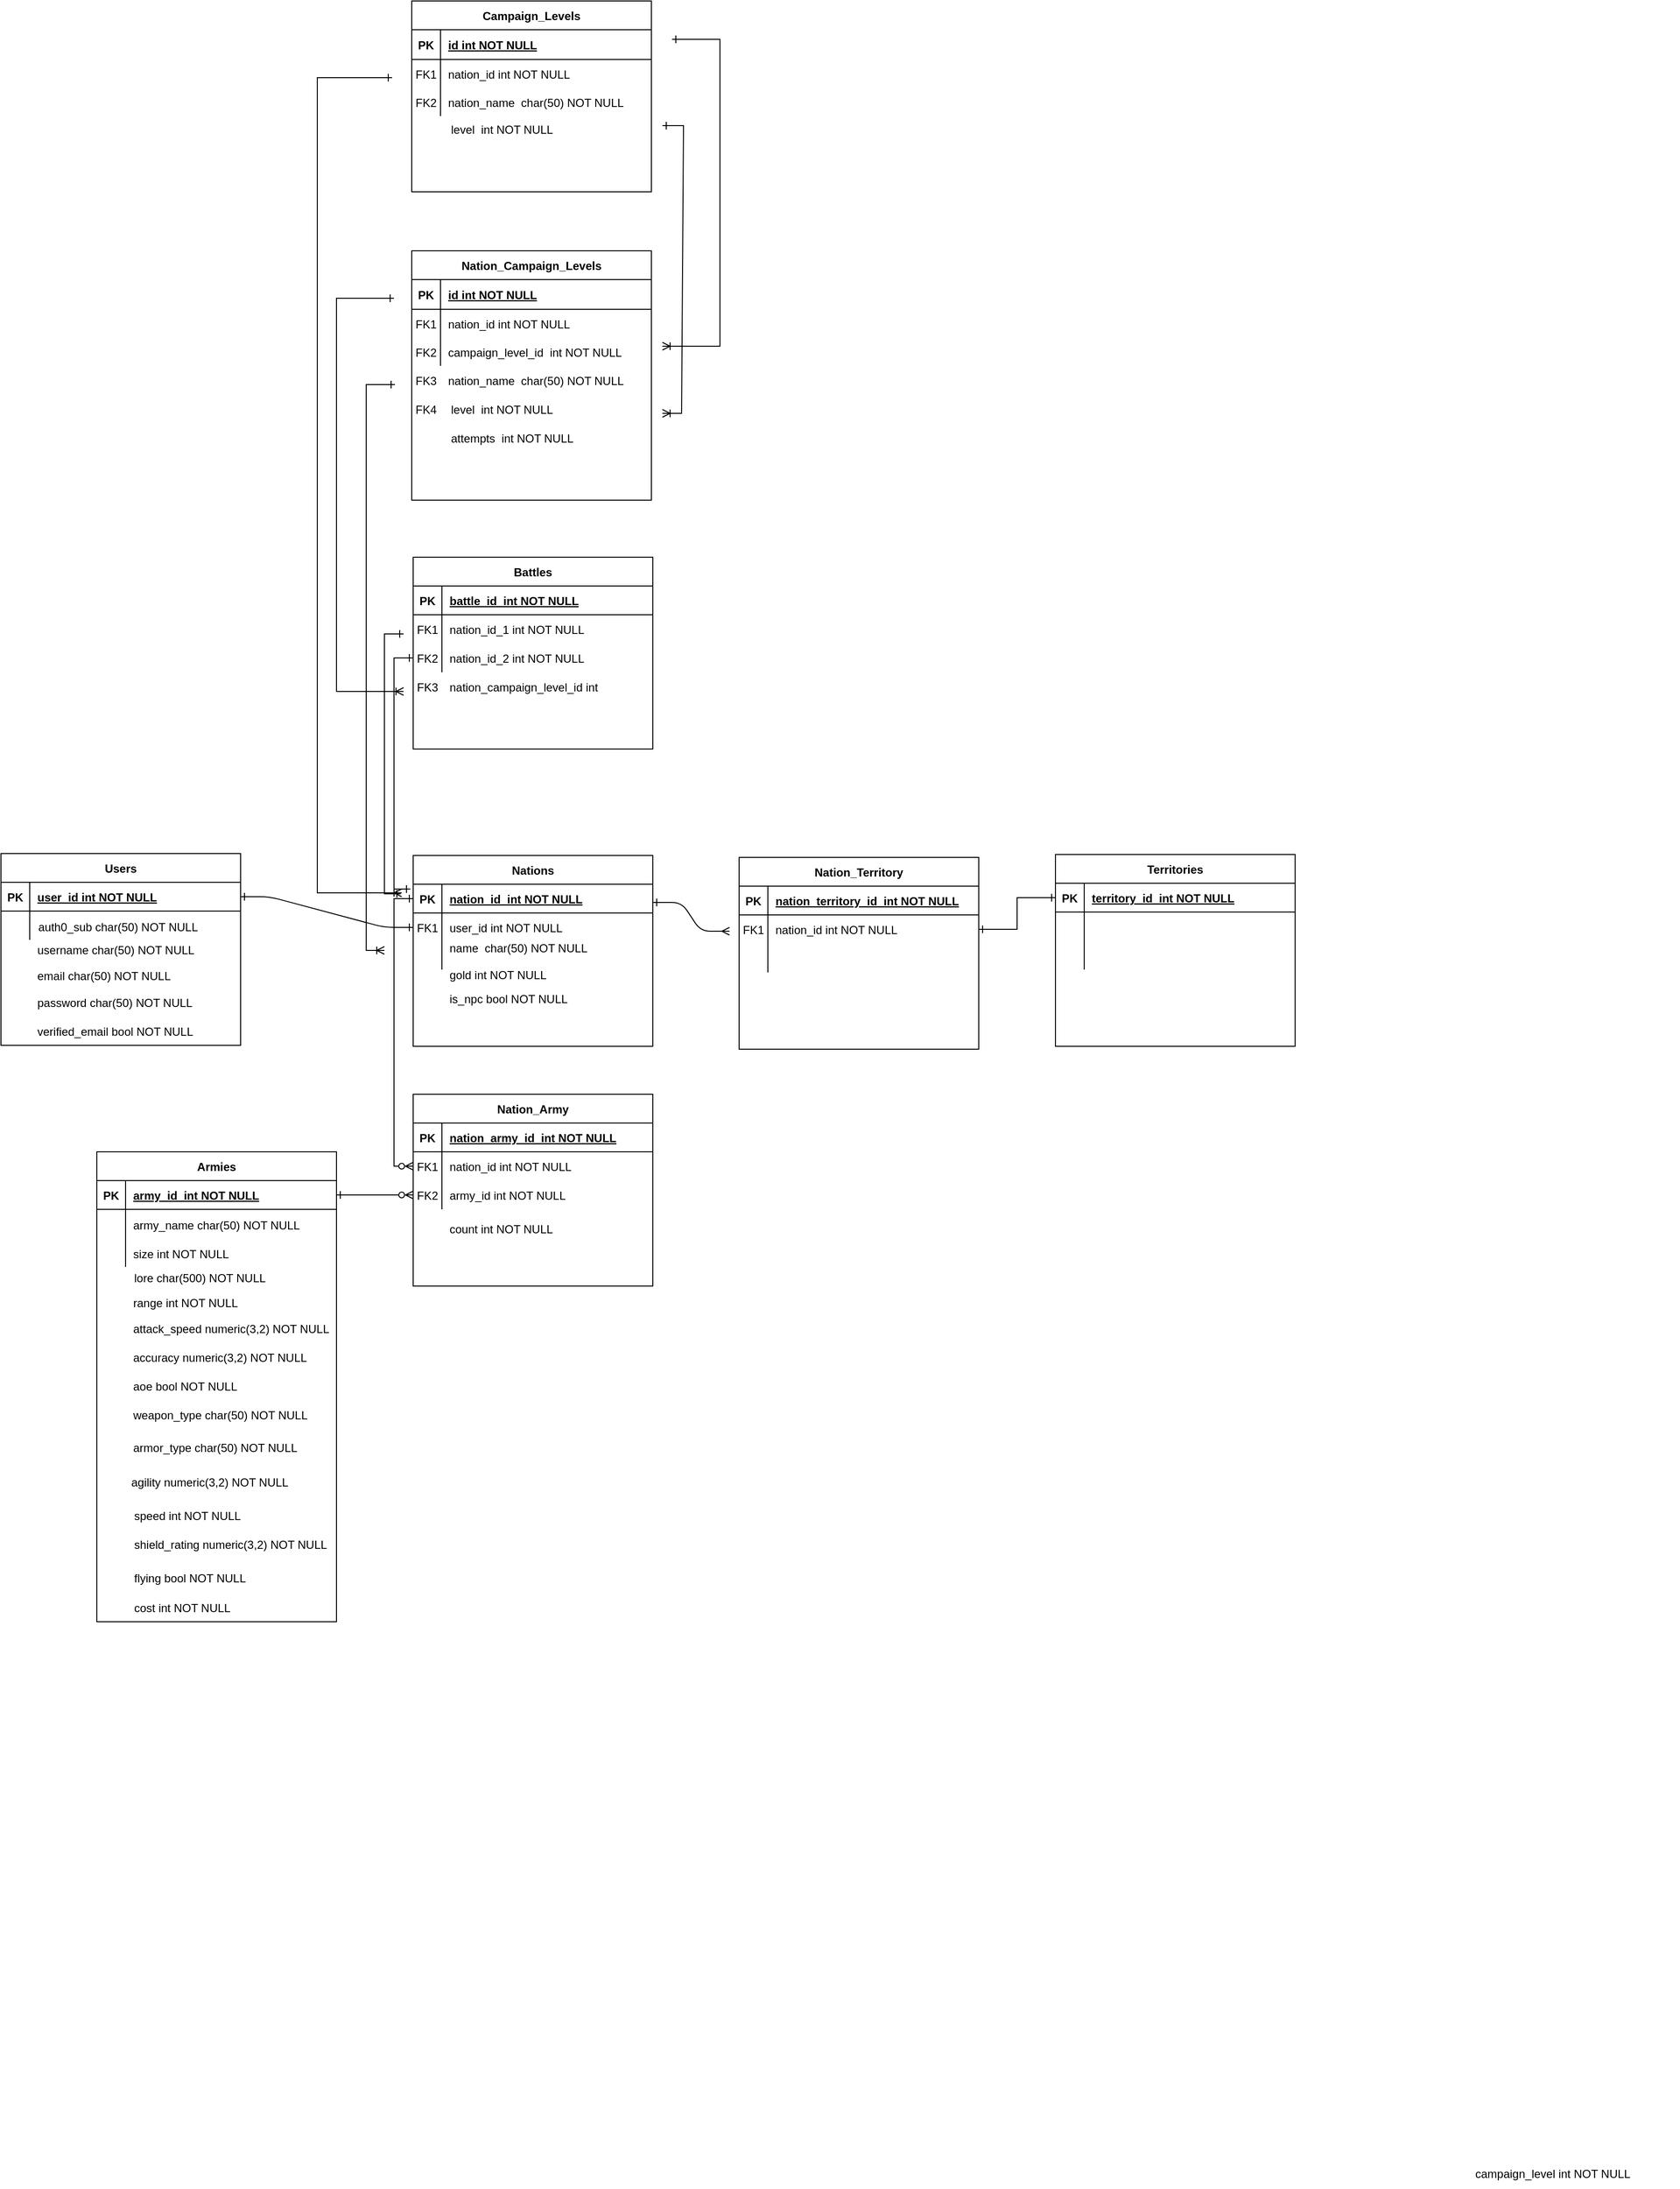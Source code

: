 <mxfile version="21.8.1" type="device">
  <diagram id="R2lEEEUBdFMjLlhIrx00" name="Page-1">
    <mxGraphModel dx="854" dy="2715" grid="1" gridSize="10" guides="1" tooltips="1" connect="1" arrows="1" fold="1" page="1" pageScale="1" pageWidth="1200" pageHeight="1600" math="0" shadow="0" extFonts="Permanent Marker^https://fonts.googleapis.com/css?family=Permanent+Marker">
      <root>
        <mxCell id="0" />
        <mxCell id="1" parent="0" />
        <mxCell id="C-vyLk0tnHw3VtMMgP7b-1" value="" style="edgeStyle=entityRelationEdgeStyle;endArrow=ERone;startArrow=ERone;endFill=0;startFill=0;" parent="1" source="C-vyLk0tnHw3VtMMgP7b-24" target="C-vyLk0tnHw3VtMMgP7b-6" edge="1">
          <mxGeometry width="100" height="100" relative="1" as="geometry">
            <mxPoint x="790" y="1200" as="sourcePoint" />
            <mxPoint x="890" y="1100" as="targetPoint" />
          </mxGeometry>
        </mxCell>
        <mxCell id="C-vyLk0tnHw3VtMMgP7b-2" value="Nations" style="shape=table;startSize=30;container=1;collapsible=1;childLayout=tableLayout;fixedRows=1;rowLines=0;fontStyle=1;align=center;resizeLast=1;" parent="1" vertex="1">
          <mxGeometry x="900" y="601" width="250" height="199" as="geometry" />
        </mxCell>
        <mxCell id="C-vyLk0tnHw3VtMMgP7b-3" value="" style="shape=partialRectangle;collapsible=0;dropTarget=0;pointerEvents=0;fillColor=none;points=[[0,0.5],[1,0.5]];portConstraint=eastwest;top=0;left=0;right=0;bottom=1;" parent="C-vyLk0tnHw3VtMMgP7b-2" vertex="1">
          <mxGeometry y="30" width="250" height="30" as="geometry" />
        </mxCell>
        <mxCell id="C-vyLk0tnHw3VtMMgP7b-4" value="PK" style="shape=partialRectangle;overflow=hidden;connectable=0;fillColor=none;top=0;left=0;bottom=0;right=0;fontStyle=1;" parent="C-vyLk0tnHw3VtMMgP7b-3" vertex="1">
          <mxGeometry width="30" height="30" as="geometry">
            <mxRectangle width="30" height="30" as="alternateBounds" />
          </mxGeometry>
        </mxCell>
        <mxCell id="C-vyLk0tnHw3VtMMgP7b-5" value="nation_id  int NOT NULL " style="shape=partialRectangle;overflow=hidden;connectable=0;fillColor=none;top=0;left=0;bottom=0;right=0;align=left;spacingLeft=6;fontStyle=5;" parent="C-vyLk0tnHw3VtMMgP7b-3" vertex="1">
          <mxGeometry x="30" width="220" height="30" as="geometry">
            <mxRectangle width="220" height="30" as="alternateBounds" />
          </mxGeometry>
        </mxCell>
        <mxCell id="C-vyLk0tnHw3VtMMgP7b-6" value="" style="shape=partialRectangle;collapsible=0;dropTarget=0;pointerEvents=0;fillColor=none;points=[[0,0.5],[1,0.5]];portConstraint=eastwest;top=0;left=0;right=0;bottom=0;" parent="C-vyLk0tnHw3VtMMgP7b-2" vertex="1">
          <mxGeometry y="60" width="250" height="30" as="geometry" />
        </mxCell>
        <mxCell id="C-vyLk0tnHw3VtMMgP7b-7" value="FK1" style="shape=partialRectangle;overflow=hidden;connectable=0;fillColor=none;top=0;left=0;bottom=0;right=0;" parent="C-vyLk0tnHw3VtMMgP7b-6" vertex="1">
          <mxGeometry width="30" height="30" as="geometry">
            <mxRectangle width="30" height="30" as="alternateBounds" />
          </mxGeometry>
        </mxCell>
        <mxCell id="C-vyLk0tnHw3VtMMgP7b-8" value="user_id int NOT NULL" style="shape=partialRectangle;overflow=hidden;connectable=0;fillColor=none;top=0;left=0;bottom=0;right=0;align=left;spacingLeft=6;" parent="C-vyLk0tnHw3VtMMgP7b-6" vertex="1">
          <mxGeometry x="30" width="220" height="30" as="geometry">
            <mxRectangle width="220" height="30" as="alternateBounds" />
          </mxGeometry>
        </mxCell>
        <mxCell id="C-vyLk0tnHw3VtMMgP7b-9" value="" style="shape=partialRectangle;collapsible=0;dropTarget=0;pointerEvents=0;fillColor=none;points=[[0,0.5],[1,0.5]];portConstraint=eastwest;top=0;left=0;right=0;bottom=0;" parent="C-vyLk0tnHw3VtMMgP7b-2" vertex="1">
          <mxGeometry y="90" width="250" height="29" as="geometry" />
        </mxCell>
        <mxCell id="C-vyLk0tnHw3VtMMgP7b-10" value="" style="shape=partialRectangle;overflow=hidden;connectable=0;fillColor=none;top=0;left=0;bottom=0;right=0;" parent="C-vyLk0tnHw3VtMMgP7b-9" vertex="1">
          <mxGeometry width="30" height="29" as="geometry">
            <mxRectangle width="30" height="29" as="alternateBounds" />
          </mxGeometry>
        </mxCell>
        <mxCell id="C-vyLk0tnHw3VtMMgP7b-11" value="" style="shape=partialRectangle;overflow=hidden;connectable=0;fillColor=none;top=0;left=0;bottom=0;right=0;align=left;spacingLeft=6;" parent="C-vyLk0tnHw3VtMMgP7b-9" vertex="1">
          <mxGeometry x="30" width="220" height="29" as="geometry">
            <mxRectangle width="220" height="29" as="alternateBounds" />
          </mxGeometry>
        </mxCell>
        <mxCell id="C-vyLk0tnHw3VtMMgP7b-23" value="Users" style="shape=table;startSize=30;container=1;collapsible=1;childLayout=tableLayout;fixedRows=1;rowLines=0;fontStyle=1;align=center;resizeLast=1;movable=1;resizable=1;rotatable=1;deletable=1;editable=1;locked=0;connectable=1;" parent="1" vertex="1">
          <mxGeometry x="470" y="599" width="250" height="200" as="geometry" />
        </mxCell>
        <mxCell id="C-vyLk0tnHw3VtMMgP7b-24" value="" style="shape=partialRectangle;collapsible=0;dropTarget=0;pointerEvents=0;fillColor=none;points=[[0,0.5],[1,0.5]];portConstraint=eastwest;top=0;left=0;right=0;bottom=1;" parent="C-vyLk0tnHw3VtMMgP7b-23" vertex="1">
          <mxGeometry y="30" width="250" height="30" as="geometry" />
        </mxCell>
        <mxCell id="C-vyLk0tnHw3VtMMgP7b-25" value="PK" style="shape=partialRectangle;overflow=hidden;connectable=0;fillColor=none;top=0;left=0;bottom=0;right=0;fontStyle=1;" parent="C-vyLk0tnHw3VtMMgP7b-24" vertex="1">
          <mxGeometry width="30" height="30" as="geometry">
            <mxRectangle width="30" height="30" as="alternateBounds" />
          </mxGeometry>
        </mxCell>
        <mxCell id="C-vyLk0tnHw3VtMMgP7b-26" value="user_id int NOT NULL " style="shape=partialRectangle;overflow=hidden;connectable=0;fillColor=none;top=0;left=0;bottom=0;right=0;align=left;spacingLeft=6;fontStyle=5;" parent="C-vyLk0tnHw3VtMMgP7b-24" vertex="1">
          <mxGeometry x="30" width="220" height="30" as="geometry">
            <mxRectangle width="220" height="30" as="alternateBounds" />
          </mxGeometry>
        </mxCell>
        <mxCell id="C-vyLk0tnHw3VtMMgP7b-27" value="" style="shape=partialRectangle;collapsible=0;dropTarget=0;pointerEvents=0;fillColor=none;points=[[0,0.5],[1,0.5]];portConstraint=eastwest;top=0;left=0;right=0;bottom=0;" parent="C-vyLk0tnHw3VtMMgP7b-23" vertex="1">
          <mxGeometry y="60" width="250" height="30" as="geometry" />
        </mxCell>
        <mxCell id="C-vyLk0tnHw3VtMMgP7b-28" value="" style="shape=partialRectangle;overflow=hidden;connectable=0;fillColor=none;top=0;left=0;bottom=0;right=0;" parent="C-vyLk0tnHw3VtMMgP7b-27" vertex="1">
          <mxGeometry width="30" height="30" as="geometry">
            <mxRectangle width="30" height="30" as="alternateBounds" />
          </mxGeometry>
        </mxCell>
        <mxCell id="C-vyLk0tnHw3VtMMgP7b-29" value="" style="shape=partialRectangle;overflow=hidden;connectable=1;fillColor=none;top=0;left=0;bottom=0;right=0;align=left;spacingLeft=6;movable=1;resizable=1;rotatable=1;deletable=1;editable=1;locked=0;" parent="C-vyLk0tnHw3VtMMgP7b-27" vertex="1">
          <mxGeometry x="30" width="220" height="30" as="geometry">
            <mxRectangle width="220" height="30" as="alternateBounds" />
          </mxGeometry>
        </mxCell>
        <mxCell id="2Sk1oVwRLthQdSO6R424-2" value="email char(50) NOT NULL" style="shape=partialRectangle;overflow=hidden;connectable=0;fillColor=none;top=0;left=0;bottom=0;right=0;align=left;spacingLeft=6;" parent="1" vertex="1">
          <mxGeometry x="500" y="711" width="220" height="30" as="geometry">
            <mxRectangle width="220" height="30" as="alternateBounds" />
          </mxGeometry>
        </mxCell>
        <mxCell id="2Sk1oVwRLthQdSO6R424-3" value="password char(50) NOT NULL" style="shape=partialRectangle;overflow=hidden;connectable=0;fillColor=none;top=0;left=0;bottom=0;right=0;align=left;spacingLeft=6;" parent="1" vertex="1">
          <mxGeometry x="500" y="739" width="220" height="30" as="geometry">
            <mxRectangle width="220" height="30" as="alternateBounds" />
          </mxGeometry>
        </mxCell>
        <mxCell id="2Sk1oVwRLthQdSO6R424-4" value="verified_email bool NOT NULL" style="shape=partialRectangle;overflow=hidden;connectable=0;fillColor=none;top=0;left=0;bottom=0;right=0;align=left;spacingLeft=6;" parent="1" vertex="1">
          <mxGeometry x="500" y="769" width="220" height="30" as="geometry">
            <mxRectangle width="220" height="30" as="alternateBounds" />
          </mxGeometry>
        </mxCell>
        <mxCell id="2Sk1oVwRLthQdSO6R424-10" value="Nation_Army" style="shape=table;startSize=30;container=1;collapsible=1;childLayout=tableLayout;fixedRows=1;rowLines=0;fontStyle=1;align=center;resizeLast=1;" parent="1" vertex="1">
          <mxGeometry x="900" y="850" width="250" height="200" as="geometry" />
        </mxCell>
        <mxCell id="2Sk1oVwRLthQdSO6R424-11" value="" style="shape=partialRectangle;collapsible=0;dropTarget=0;pointerEvents=0;fillColor=none;points=[[0,0.5],[1,0.5]];portConstraint=eastwest;top=0;left=0;right=0;bottom=1;" parent="2Sk1oVwRLthQdSO6R424-10" vertex="1">
          <mxGeometry y="30" width="250" height="30" as="geometry" />
        </mxCell>
        <mxCell id="2Sk1oVwRLthQdSO6R424-12" value="PK" style="shape=partialRectangle;overflow=hidden;connectable=0;fillColor=none;top=0;left=0;bottom=0;right=0;fontStyle=1;" parent="2Sk1oVwRLthQdSO6R424-11" vertex="1">
          <mxGeometry width="30" height="30" as="geometry">
            <mxRectangle width="30" height="30" as="alternateBounds" />
          </mxGeometry>
        </mxCell>
        <mxCell id="2Sk1oVwRLthQdSO6R424-13" value="nation_army_id  int NOT NULL " style="shape=partialRectangle;overflow=hidden;connectable=0;fillColor=none;top=0;left=0;bottom=0;right=0;align=left;spacingLeft=6;fontStyle=5;" parent="2Sk1oVwRLthQdSO6R424-11" vertex="1">
          <mxGeometry x="30" width="220" height="30" as="geometry">
            <mxRectangle width="220" height="30" as="alternateBounds" />
          </mxGeometry>
        </mxCell>
        <mxCell id="2Sk1oVwRLthQdSO6R424-14" value="" style="shape=partialRectangle;collapsible=0;dropTarget=0;pointerEvents=0;fillColor=none;points=[[0,0.5],[1,0.5]];portConstraint=eastwest;top=0;left=0;right=0;bottom=0;" parent="2Sk1oVwRLthQdSO6R424-10" vertex="1">
          <mxGeometry y="60" width="250" height="30" as="geometry" />
        </mxCell>
        <mxCell id="2Sk1oVwRLthQdSO6R424-15" value="FK1" style="shape=partialRectangle;overflow=hidden;connectable=0;fillColor=none;top=0;left=0;bottom=0;right=0;" parent="2Sk1oVwRLthQdSO6R424-14" vertex="1">
          <mxGeometry width="30" height="30" as="geometry">
            <mxRectangle width="30" height="30" as="alternateBounds" />
          </mxGeometry>
        </mxCell>
        <mxCell id="2Sk1oVwRLthQdSO6R424-16" value="nation_id int NOT NULL" style="shape=partialRectangle;overflow=hidden;connectable=0;fillColor=none;top=0;left=0;bottom=0;right=0;align=left;spacingLeft=6;" parent="2Sk1oVwRLthQdSO6R424-14" vertex="1">
          <mxGeometry x="30" width="220" height="30" as="geometry">
            <mxRectangle width="220" height="30" as="alternateBounds" />
          </mxGeometry>
        </mxCell>
        <mxCell id="2Sk1oVwRLthQdSO6R424-17" value="" style="shape=partialRectangle;collapsible=0;dropTarget=0;pointerEvents=0;fillColor=none;points=[[0,0.5],[1,0.5]];portConstraint=eastwest;top=0;left=0;right=0;bottom=0;" parent="2Sk1oVwRLthQdSO6R424-10" vertex="1">
          <mxGeometry y="90" width="250" height="30" as="geometry" />
        </mxCell>
        <mxCell id="2Sk1oVwRLthQdSO6R424-18" value="FK2" style="shape=partialRectangle;overflow=hidden;connectable=0;fillColor=none;top=0;left=0;bottom=0;right=0;" parent="2Sk1oVwRLthQdSO6R424-17" vertex="1">
          <mxGeometry width="30" height="30" as="geometry">
            <mxRectangle width="30" height="30" as="alternateBounds" />
          </mxGeometry>
        </mxCell>
        <mxCell id="2Sk1oVwRLthQdSO6R424-19" value="" style="shape=partialRectangle;overflow=hidden;connectable=0;fillColor=none;top=0;left=0;bottom=0;right=0;align=left;spacingLeft=6;" parent="2Sk1oVwRLthQdSO6R424-17" vertex="1">
          <mxGeometry x="30" width="220" height="30" as="geometry">
            <mxRectangle width="220" height="30" as="alternateBounds" />
          </mxGeometry>
        </mxCell>
        <mxCell id="2Sk1oVwRLthQdSO6R424-23" value="Armies" style="shape=table;startSize=30;container=1;collapsible=1;childLayout=tableLayout;fixedRows=1;rowLines=0;fontStyle=1;align=center;resizeLast=1;" parent="1" vertex="1">
          <mxGeometry x="570" y="910" width="250" height="490" as="geometry" />
        </mxCell>
        <mxCell id="2Sk1oVwRLthQdSO6R424-24" value="" style="shape=partialRectangle;collapsible=0;dropTarget=0;pointerEvents=0;fillColor=none;points=[[0,0.5],[1,0.5]];portConstraint=eastwest;top=0;left=0;right=0;bottom=1;" parent="2Sk1oVwRLthQdSO6R424-23" vertex="1">
          <mxGeometry y="30" width="250" height="30" as="geometry" />
        </mxCell>
        <mxCell id="2Sk1oVwRLthQdSO6R424-25" value="PK" style="shape=partialRectangle;overflow=hidden;connectable=0;fillColor=none;top=0;left=0;bottom=0;right=0;fontStyle=1;" parent="2Sk1oVwRLthQdSO6R424-24" vertex="1">
          <mxGeometry width="30" height="30" as="geometry">
            <mxRectangle width="30" height="30" as="alternateBounds" />
          </mxGeometry>
        </mxCell>
        <mxCell id="2Sk1oVwRLthQdSO6R424-26" value="army_id  int NOT NULL " style="shape=partialRectangle;overflow=hidden;connectable=0;fillColor=none;top=0;left=0;bottom=0;right=0;align=left;spacingLeft=6;fontStyle=5;" parent="2Sk1oVwRLthQdSO6R424-24" vertex="1">
          <mxGeometry x="30" width="220" height="30" as="geometry">
            <mxRectangle width="220" height="30" as="alternateBounds" />
          </mxGeometry>
        </mxCell>
        <mxCell id="2Sk1oVwRLthQdSO6R424-27" value="" style="shape=partialRectangle;collapsible=0;dropTarget=0;pointerEvents=0;fillColor=none;points=[[0,0.5],[1,0.5]];portConstraint=eastwest;top=0;left=0;right=0;bottom=0;" parent="2Sk1oVwRLthQdSO6R424-23" vertex="1">
          <mxGeometry y="60" width="250" height="30" as="geometry" />
        </mxCell>
        <mxCell id="2Sk1oVwRLthQdSO6R424-28" value="" style="shape=partialRectangle;overflow=hidden;connectable=0;fillColor=none;top=0;left=0;bottom=0;right=0;" parent="2Sk1oVwRLthQdSO6R424-27" vertex="1">
          <mxGeometry width="30" height="30" as="geometry">
            <mxRectangle width="30" height="30" as="alternateBounds" />
          </mxGeometry>
        </mxCell>
        <mxCell id="2Sk1oVwRLthQdSO6R424-29" value="" style="shape=partialRectangle;overflow=hidden;connectable=0;fillColor=none;top=0;left=0;bottom=0;right=0;align=left;spacingLeft=6;" parent="2Sk1oVwRLthQdSO6R424-27" vertex="1">
          <mxGeometry x="30" width="220" height="30" as="geometry">
            <mxRectangle width="220" height="30" as="alternateBounds" />
          </mxGeometry>
        </mxCell>
        <mxCell id="2Sk1oVwRLthQdSO6R424-30" value="" style="shape=partialRectangle;collapsible=0;dropTarget=0;pointerEvents=0;fillColor=none;points=[[0,0.5],[1,0.5]];portConstraint=eastwest;top=0;left=0;right=0;bottom=0;" parent="2Sk1oVwRLthQdSO6R424-23" vertex="1">
          <mxGeometry y="90" width="250" height="30" as="geometry" />
        </mxCell>
        <mxCell id="2Sk1oVwRLthQdSO6R424-31" value="" style="shape=partialRectangle;overflow=hidden;connectable=0;fillColor=none;top=0;left=0;bottom=0;right=0;" parent="2Sk1oVwRLthQdSO6R424-30" vertex="1">
          <mxGeometry width="30" height="30" as="geometry">
            <mxRectangle width="30" height="30" as="alternateBounds" />
          </mxGeometry>
        </mxCell>
        <mxCell id="2Sk1oVwRLthQdSO6R424-32" value="" style="shape=partialRectangle;overflow=hidden;connectable=0;fillColor=none;top=0;left=0;bottom=0;right=0;align=left;spacingLeft=6;" parent="2Sk1oVwRLthQdSO6R424-30" vertex="1">
          <mxGeometry x="30" width="220" height="30" as="geometry">
            <mxRectangle width="220" height="30" as="alternateBounds" />
          </mxGeometry>
        </mxCell>
        <mxCell id="2Sk1oVwRLthQdSO6R424-33" value="" style="edgeStyle=orthogonalEdgeStyle;rounded=0;orthogonalLoop=1;jettySize=auto;html=1;endArrow=ERone;endFill=0;startArrow=ERzeroToMany;startFill=0;entryX=1;entryY=0.5;entryDx=0;entryDy=0;" parent="1" source="2Sk1oVwRLthQdSO6R424-17" target="2Sk1oVwRLthQdSO6R424-24" edge="1">
          <mxGeometry relative="1" as="geometry" />
        </mxCell>
        <mxCell id="2Sk1oVwRLthQdSO6R424-47" value="" style="edgeStyle=orthogonalEdgeStyle;rounded=0;orthogonalLoop=1;jettySize=auto;html=1;entryX=0;entryY=0.5;entryDx=0;entryDy=0;exitX=0;exitY=0.5;exitDx=0;exitDy=0;endArrow=ERzeroToMany;endFill=0;startArrow=ERone;startFill=0;" parent="1" source="C-vyLk0tnHw3VtMMgP7b-3" target="2Sk1oVwRLthQdSO6R424-14" edge="1">
          <mxGeometry relative="1" as="geometry" />
        </mxCell>
        <mxCell id="2Sk1oVwRLthQdSO6R424-50" value="army_id int NOT NULL" style="shape=partialRectangle;overflow=hidden;connectable=0;fillColor=none;top=0;left=0;bottom=0;right=0;align=left;spacingLeft=6;" parent="1" vertex="1">
          <mxGeometry x="930" y="940" width="220" height="30" as="geometry">
            <mxRectangle width="220" height="30" as="alternateBounds" />
          </mxGeometry>
        </mxCell>
        <mxCell id="2Sk1oVwRLthQdSO6R424-52" value="army_name char(50) NOT NULL" style="shape=partialRectangle;overflow=hidden;connectable=0;fillColor=none;top=0;left=0;bottom=0;right=0;align=left;spacingLeft=6;" parent="1" vertex="1">
          <mxGeometry x="600" y="971" width="220" height="30" as="geometry">
            <mxRectangle width="220" height="30" as="alternateBounds" />
          </mxGeometry>
        </mxCell>
        <mxCell id="2Sk1oVwRLthQdSO6R424-54" value="armor_type char(50) NOT NULL" style="shape=partialRectangle;overflow=hidden;connectable=0;fillColor=none;top=0;left=0;bottom=0;right=0;align=left;spacingLeft=6;" parent="1" vertex="1">
          <mxGeometry x="600" y="1203" width="220" height="30" as="geometry">
            <mxRectangle width="220" height="30" as="alternateBounds" />
          </mxGeometry>
        </mxCell>
        <mxCell id="2Sk1oVwRLthQdSO6R424-56" value="range int NOT NULL" style="shape=partialRectangle;overflow=hidden;connectable=0;fillColor=none;top=0;left=0;bottom=0;right=0;align=left;spacingLeft=6;" parent="1" vertex="1">
          <mxGeometry x="600" y="1052" width="220" height="30" as="geometry">
            <mxRectangle width="220" height="30" as="alternateBounds" />
          </mxGeometry>
        </mxCell>
        <mxCell id="2Sk1oVwRLthQdSO6R424-57" value="count int NOT NULL" style="shape=partialRectangle;overflow=hidden;connectable=0;fillColor=none;top=0;left=0;bottom=0;right=0;align=left;spacingLeft=6;" parent="1" vertex="1">
          <mxGeometry x="930" y="975" width="220" height="30" as="geometry">
            <mxRectangle width="220" height="30" as="alternateBounds" />
          </mxGeometry>
        </mxCell>
        <mxCell id="2Sk1oVwRLthQdSO6R424-58" value="Territories" style="shape=table;startSize=30;container=1;collapsible=1;childLayout=tableLayout;fixedRows=1;rowLines=0;fontStyle=1;align=center;resizeLast=1;" parent="1" vertex="1">
          <mxGeometry x="1570" y="600" width="250" height="200" as="geometry" />
        </mxCell>
        <mxCell id="2Sk1oVwRLthQdSO6R424-59" value="" style="shape=partialRectangle;collapsible=0;dropTarget=0;pointerEvents=0;fillColor=none;points=[[0,0.5],[1,0.5]];portConstraint=eastwest;top=0;left=0;right=0;bottom=1;" parent="2Sk1oVwRLthQdSO6R424-58" vertex="1">
          <mxGeometry y="30" width="250" height="30" as="geometry" />
        </mxCell>
        <mxCell id="2Sk1oVwRLthQdSO6R424-60" value="PK" style="shape=partialRectangle;overflow=hidden;connectable=0;fillColor=none;top=0;left=0;bottom=0;right=0;fontStyle=1;" parent="2Sk1oVwRLthQdSO6R424-59" vertex="1">
          <mxGeometry width="30" height="30" as="geometry">
            <mxRectangle width="30" height="30" as="alternateBounds" />
          </mxGeometry>
        </mxCell>
        <mxCell id="2Sk1oVwRLthQdSO6R424-61" value="territory_id  int NOT NULL " style="shape=partialRectangle;overflow=hidden;connectable=0;fillColor=none;top=0;left=0;bottom=0;right=0;align=left;spacingLeft=6;fontStyle=5;" parent="2Sk1oVwRLthQdSO6R424-59" vertex="1">
          <mxGeometry x="30" width="220" height="30" as="geometry">
            <mxRectangle width="220" height="30" as="alternateBounds" />
          </mxGeometry>
        </mxCell>
        <mxCell id="2Sk1oVwRLthQdSO6R424-62" value="" style="shape=partialRectangle;collapsible=0;dropTarget=0;pointerEvents=0;fillColor=none;points=[[0,0.5],[1,0.5]];portConstraint=eastwest;top=0;left=0;right=0;bottom=0;" parent="2Sk1oVwRLthQdSO6R424-58" vertex="1">
          <mxGeometry y="60" width="250" height="30" as="geometry" />
        </mxCell>
        <mxCell id="2Sk1oVwRLthQdSO6R424-63" value="" style="shape=partialRectangle;overflow=hidden;connectable=0;fillColor=none;top=0;left=0;bottom=0;right=0;" parent="2Sk1oVwRLthQdSO6R424-62" vertex="1">
          <mxGeometry width="30" height="30" as="geometry">
            <mxRectangle width="30" height="30" as="alternateBounds" />
          </mxGeometry>
        </mxCell>
        <mxCell id="2Sk1oVwRLthQdSO6R424-64" value="" style="shape=partialRectangle;overflow=hidden;connectable=0;fillColor=none;top=0;left=0;bottom=0;right=0;align=left;spacingLeft=6;" parent="2Sk1oVwRLthQdSO6R424-62" vertex="1">
          <mxGeometry x="30" width="220" height="30" as="geometry">
            <mxRectangle width="220" height="30" as="alternateBounds" />
          </mxGeometry>
        </mxCell>
        <mxCell id="2Sk1oVwRLthQdSO6R424-65" value="" style="shape=partialRectangle;collapsible=0;dropTarget=0;pointerEvents=0;fillColor=none;points=[[0,0.5],[1,0.5]];portConstraint=eastwest;top=0;left=0;right=0;bottom=0;" parent="2Sk1oVwRLthQdSO6R424-58" vertex="1">
          <mxGeometry y="90" width="250" height="30" as="geometry" />
        </mxCell>
        <mxCell id="2Sk1oVwRLthQdSO6R424-66" value="" style="shape=partialRectangle;overflow=hidden;connectable=0;fillColor=none;top=0;left=0;bottom=0;right=0;" parent="2Sk1oVwRLthQdSO6R424-65" vertex="1">
          <mxGeometry width="30" height="30" as="geometry">
            <mxRectangle width="30" height="30" as="alternateBounds" />
          </mxGeometry>
        </mxCell>
        <mxCell id="2Sk1oVwRLthQdSO6R424-67" value="" style="shape=partialRectangle;overflow=hidden;connectable=0;fillColor=none;top=0;left=0;bottom=0;right=0;align=left;spacingLeft=6;" parent="2Sk1oVwRLthQdSO6R424-65" vertex="1">
          <mxGeometry x="30" width="220" height="30" as="geometry">
            <mxRectangle width="220" height="30" as="alternateBounds" />
          </mxGeometry>
        </mxCell>
        <mxCell id="2Sk1oVwRLthQdSO6R424-68" value="Nation_Territory" style="shape=table;startSize=30;container=1;collapsible=1;childLayout=tableLayout;fixedRows=1;rowLines=0;fontStyle=1;align=center;resizeLast=1;" parent="1" vertex="1">
          <mxGeometry x="1240" y="603" width="250" height="200" as="geometry" />
        </mxCell>
        <mxCell id="2Sk1oVwRLthQdSO6R424-69" value="" style="shape=partialRectangle;collapsible=0;dropTarget=0;pointerEvents=0;fillColor=none;points=[[0,0.5],[1,0.5]];portConstraint=eastwest;top=0;left=0;right=0;bottom=1;" parent="2Sk1oVwRLthQdSO6R424-68" vertex="1">
          <mxGeometry y="30" width="250" height="30" as="geometry" />
        </mxCell>
        <mxCell id="2Sk1oVwRLthQdSO6R424-70" value="PK" style="shape=partialRectangle;overflow=hidden;connectable=0;fillColor=none;top=0;left=0;bottom=0;right=0;fontStyle=1;" parent="2Sk1oVwRLthQdSO6R424-69" vertex="1">
          <mxGeometry width="30" height="30" as="geometry">
            <mxRectangle width="30" height="30" as="alternateBounds" />
          </mxGeometry>
        </mxCell>
        <mxCell id="2Sk1oVwRLthQdSO6R424-71" value="nation_territory_id  int NOT NULL " style="shape=partialRectangle;overflow=hidden;connectable=0;fillColor=none;top=0;left=0;bottom=0;right=0;align=left;spacingLeft=6;fontStyle=5;" parent="2Sk1oVwRLthQdSO6R424-69" vertex="1">
          <mxGeometry x="30" width="220" height="30" as="geometry">
            <mxRectangle width="220" height="30" as="alternateBounds" />
          </mxGeometry>
        </mxCell>
        <mxCell id="2Sk1oVwRLthQdSO6R424-72" value="" style="shape=partialRectangle;collapsible=0;dropTarget=0;pointerEvents=0;fillColor=none;points=[[0,0.5],[1,0.5]];portConstraint=eastwest;top=0;left=0;right=0;bottom=0;" parent="2Sk1oVwRLthQdSO6R424-68" vertex="1">
          <mxGeometry y="60" width="250" height="30" as="geometry" />
        </mxCell>
        <mxCell id="2Sk1oVwRLthQdSO6R424-73" value="FK1" style="shape=partialRectangle;overflow=hidden;connectable=0;fillColor=none;top=0;left=0;bottom=0;right=0;" parent="2Sk1oVwRLthQdSO6R424-72" vertex="1">
          <mxGeometry width="30" height="30" as="geometry">
            <mxRectangle width="30" height="30" as="alternateBounds" />
          </mxGeometry>
        </mxCell>
        <mxCell id="2Sk1oVwRLthQdSO6R424-74" value="nation_id int NOT NULL" style="shape=partialRectangle;overflow=hidden;connectable=0;fillColor=none;top=0;left=0;bottom=0;right=0;align=left;spacingLeft=6;" parent="2Sk1oVwRLthQdSO6R424-72" vertex="1">
          <mxGeometry x="30" width="220" height="30" as="geometry">
            <mxRectangle width="220" height="30" as="alternateBounds" />
          </mxGeometry>
        </mxCell>
        <mxCell id="2Sk1oVwRLthQdSO6R424-75" value="" style="shape=partialRectangle;collapsible=0;dropTarget=0;pointerEvents=0;fillColor=none;points=[[0,0.5],[1,0.5]];portConstraint=eastwest;top=0;left=0;right=0;bottom=0;" parent="2Sk1oVwRLthQdSO6R424-68" vertex="1">
          <mxGeometry y="90" width="250" height="30" as="geometry" />
        </mxCell>
        <mxCell id="2Sk1oVwRLthQdSO6R424-76" value="" style="shape=partialRectangle;overflow=hidden;connectable=0;fillColor=none;top=0;left=0;bottom=0;right=0;" parent="2Sk1oVwRLthQdSO6R424-75" vertex="1">
          <mxGeometry width="30" height="30" as="geometry">
            <mxRectangle width="30" height="30" as="alternateBounds" />
          </mxGeometry>
        </mxCell>
        <mxCell id="2Sk1oVwRLthQdSO6R424-77" value="" style="shape=partialRectangle;overflow=hidden;connectable=0;fillColor=none;top=0;left=0;bottom=0;right=0;align=left;spacingLeft=6;" parent="2Sk1oVwRLthQdSO6R424-75" vertex="1">
          <mxGeometry x="30" width="220" height="30" as="geometry">
            <mxRectangle width="220" height="30" as="alternateBounds" />
          </mxGeometry>
        </mxCell>
        <mxCell id="2Sk1oVwRLthQdSO6R424-78" value="Battles" style="shape=table;startSize=30;container=1;collapsible=1;childLayout=tableLayout;fixedRows=1;rowLines=0;fontStyle=1;align=center;resizeLast=1;" parent="1" vertex="1">
          <mxGeometry x="900" y="290" width="250" height="200" as="geometry" />
        </mxCell>
        <mxCell id="2Sk1oVwRLthQdSO6R424-79" value="" style="shape=partialRectangle;collapsible=0;dropTarget=0;pointerEvents=0;fillColor=none;points=[[0,0.5],[1,0.5]];portConstraint=eastwest;top=0;left=0;right=0;bottom=1;" parent="2Sk1oVwRLthQdSO6R424-78" vertex="1">
          <mxGeometry y="30" width="250" height="30" as="geometry" />
        </mxCell>
        <mxCell id="2Sk1oVwRLthQdSO6R424-80" value="PK" style="shape=partialRectangle;overflow=hidden;connectable=0;fillColor=none;top=0;left=0;bottom=0;right=0;fontStyle=1;" parent="2Sk1oVwRLthQdSO6R424-79" vertex="1">
          <mxGeometry width="30" height="30" as="geometry">
            <mxRectangle width="30" height="30" as="alternateBounds" />
          </mxGeometry>
        </mxCell>
        <mxCell id="2Sk1oVwRLthQdSO6R424-81" value="battle_id  int NOT NULL " style="shape=partialRectangle;overflow=hidden;connectable=0;fillColor=none;top=0;left=0;bottom=0;right=0;align=left;spacingLeft=6;fontStyle=5;" parent="2Sk1oVwRLthQdSO6R424-79" vertex="1">
          <mxGeometry x="30" width="220" height="30" as="geometry">
            <mxRectangle width="220" height="30" as="alternateBounds" />
          </mxGeometry>
        </mxCell>
        <mxCell id="2Sk1oVwRLthQdSO6R424-82" value="" style="shape=partialRectangle;collapsible=0;dropTarget=0;pointerEvents=0;fillColor=none;points=[[0,0.5],[1,0.5]];portConstraint=eastwest;top=0;left=0;right=0;bottom=0;" parent="2Sk1oVwRLthQdSO6R424-78" vertex="1">
          <mxGeometry y="60" width="250" height="30" as="geometry" />
        </mxCell>
        <mxCell id="2Sk1oVwRLthQdSO6R424-83" value="FK1" style="shape=partialRectangle;overflow=hidden;connectable=0;fillColor=none;top=0;left=0;bottom=0;right=0;" parent="2Sk1oVwRLthQdSO6R424-82" vertex="1">
          <mxGeometry width="30" height="30" as="geometry">
            <mxRectangle width="30" height="30" as="alternateBounds" />
          </mxGeometry>
        </mxCell>
        <mxCell id="2Sk1oVwRLthQdSO6R424-84" value="nation_id_1 int NOT NULL" style="shape=partialRectangle;overflow=hidden;connectable=0;fillColor=none;top=0;left=0;bottom=0;right=0;align=left;spacingLeft=6;" parent="2Sk1oVwRLthQdSO6R424-82" vertex="1">
          <mxGeometry x="30" width="220" height="30" as="geometry">
            <mxRectangle width="220" height="30" as="alternateBounds" />
          </mxGeometry>
        </mxCell>
        <mxCell id="2Sk1oVwRLthQdSO6R424-85" value="" style="shape=partialRectangle;collapsible=0;dropTarget=0;pointerEvents=0;fillColor=none;points=[[0,0.5],[1,0.5]];portConstraint=eastwest;top=0;left=0;right=0;bottom=0;" parent="2Sk1oVwRLthQdSO6R424-78" vertex="1">
          <mxGeometry y="90" width="250" height="30" as="geometry" />
        </mxCell>
        <mxCell id="2Sk1oVwRLthQdSO6R424-86" value="FK2" style="shape=partialRectangle;overflow=hidden;connectable=0;fillColor=none;top=0;left=0;bottom=0;right=0;" parent="2Sk1oVwRLthQdSO6R424-85" vertex="1">
          <mxGeometry width="30" height="30" as="geometry">
            <mxRectangle width="30" height="30" as="alternateBounds" />
          </mxGeometry>
        </mxCell>
        <mxCell id="2Sk1oVwRLthQdSO6R424-87" value="" style="shape=partialRectangle;overflow=hidden;connectable=0;fillColor=none;top=0;left=0;bottom=0;right=0;align=left;spacingLeft=6;" parent="2Sk1oVwRLthQdSO6R424-85" vertex="1">
          <mxGeometry x="30" width="220" height="30" as="geometry">
            <mxRectangle width="220" height="30" as="alternateBounds" />
          </mxGeometry>
        </mxCell>
        <mxCell id="2Sk1oVwRLthQdSO6R424-98" style="edgeStyle=orthogonalEdgeStyle;rounded=0;orthogonalLoop=1;jettySize=auto;html=1;exitX=1;exitY=0.5;exitDx=0;exitDy=0;entryX=0;entryY=0.5;entryDx=0;entryDy=0;endArrow=ERone;endFill=0;startArrow=ERone;startFill=0;" parent="1" source="2Sk1oVwRLthQdSO6R424-72" target="2Sk1oVwRLthQdSO6R424-59" edge="1">
          <mxGeometry relative="1" as="geometry" />
        </mxCell>
        <mxCell id="2Sk1oVwRLthQdSO6R424-99" value="name  char(50) NOT NULL" style="shape=partialRectangle;overflow=hidden;connectable=0;fillColor=none;top=0;left=0;bottom=0;right=0;align=left;spacingLeft=6;" parent="1" vertex="1">
          <mxGeometry x="930" y="682" width="220" height="30" as="geometry">
            <mxRectangle width="220" height="30" as="alternateBounds" />
          </mxGeometry>
        </mxCell>
        <mxCell id="2Sk1oVwRLthQdSO6R424-102" value="" style="edgeStyle=entityRelationEdgeStyle;endArrow=ERmany;startArrow=ERone;endFill=0;startFill=0;" parent="1" edge="1">
          <mxGeometry width="100" height="100" relative="1" as="geometry">
            <mxPoint x="1150" y="650" as="sourcePoint" />
            <mxPoint x="1230" y="680" as="targetPoint" />
          </mxGeometry>
        </mxCell>
        <mxCell id="2Sk1oVwRLthQdSO6R424-103" value="" style="edgeStyle=orthogonalEdgeStyle;rounded=0;orthogonalLoop=1;jettySize=auto;html=1;entryX=0;entryY=0.5;entryDx=0;entryDy=0;exitX=-0.012;exitY=0.167;exitDx=0;exitDy=0;endArrow=ERone;endFill=0;startArrow=ERone;startFill=0;exitPerimeter=0;" parent="1" source="C-vyLk0tnHw3VtMMgP7b-3" target="2Sk1oVwRLthQdSO6R424-85" edge="1">
          <mxGeometry relative="1" as="geometry">
            <mxPoint x="910" y="656" as="sourcePoint" />
            <mxPoint x="900" y="373" as="targetPoint" />
            <Array as="points">
              <mxPoint x="880" y="636" />
              <mxPoint x="880" y="395" />
            </Array>
          </mxGeometry>
        </mxCell>
        <mxCell id="2Sk1oVwRLthQdSO6R424-105" value="nation_id_2 int NOT NULL" style="shape=partialRectangle;overflow=hidden;connectable=0;fillColor=none;top=0;left=0;bottom=0;right=0;align=left;spacingLeft=6;" parent="1" vertex="1">
          <mxGeometry x="930" y="380" width="220" height="30" as="geometry">
            <mxRectangle width="220" height="30" as="alternateBounds" />
          </mxGeometry>
        </mxCell>
        <mxCell id="2Sk1oVwRLthQdSO6R424-106" value="" style="edgeStyle=orthogonalEdgeStyle;rounded=0;orthogonalLoop=1;jettySize=auto;html=1;exitX=-0.012;exitY=0.167;exitDx=0;exitDy=0;endArrow=ERone;endFill=0;startArrow=ERone;startFill=0;exitPerimeter=0;" parent="1" edge="1">
          <mxGeometry relative="1" as="geometry">
            <mxPoint x="887" y="641" as="sourcePoint" />
            <mxPoint x="890" y="370" as="targetPoint" />
            <Array as="points">
              <mxPoint x="870" y="641" />
              <mxPoint x="870" y="370" />
            </Array>
          </mxGeometry>
        </mxCell>
        <mxCell id="56_dYmfouBfKPYhui4zP-1" value="weapon_type char(50) NOT NULL" style="shape=partialRectangle;overflow=hidden;connectable=0;fillColor=none;top=0;left=0;bottom=0;right=0;align=left;spacingLeft=6;" parent="1" vertex="1">
          <mxGeometry x="600" y="1169" width="220" height="30" as="geometry">
            <mxRectangle width="220" height="30" as="alternateBounds" />
          </mxGeometry>
        </mxCell>
        <mxCell id="56_dYmfouBfKPYhui4zP-3" value="attack_speed numeric(3,2) NOT NULL" style="shape=partialRectangle;overflow=hidden;connectable=0;fillColor=none;top=0;left=0;bottom=0;right=0;align=left;spacingLeft=6;" parent="1" vertex="1">
          <mxGeometry x="600" y="1079" width="220" height="30" as="geometry">
            <mxRectangle width="220" height="30" as="alternateBounds" />
          </mxGeometry>
        </mxCell>
        <mxCell id="56_dYmfouBfKPYhui4zP-4" value="aoe bool NOT NULL" style="shape=partialRectangle;overflow=hidden;connectable=0;fillColor=none;top=0;left=0;bottom=0;right=0;align=left;spacingLeft=6;" parent="1" vertex="1">
          <mxGeometry x="600" y="1139" width="220" height="30" as="geometry">
            <mxRectangle width="220" height="30" as="alternateBounds" />
          </mxGeometry>
        </mxCell>
        <mxCell id="56_dYmfouBfKPYhui4zP-5" value="accuracy numeric(3,2) NOT NULL" style="shape=partialRectangle;overflow=hidden;connectable=0;fillColor=none;top=0;left=0;bottom=0;right=0;align=left;spacingLeft=6;" parent="1" vertex="1">
          <mxGeometry x="600" y="1109" width="220" height="30" as="geometry">
            <mxRectangle width="220" height="30" as="alternateBounds" />
          </mxGeometry>
        </mxCell>
        <mxCell id="56_dYmfouBfKPYhui4zP-6" value="agility numeric(3,2) NOT NULL" style="shape=partialRectangle;overflow=hidden;connectable=0;fillColor=none;top=0;left=0;bottom=0;right=0;align=left;spacingLeft=6;" parent="1" vertex="1">
          <mxGeometry x="598" y="1239" width="220" height="30" as="geometry">
            <mxRectangle width="220" height="30" as="alternateBounds" />
          </mxGeometry>
        </mxCell>
        <mxCell id="56_dYmfouBfKPYhui4zP-7" value="speed int NOT NULL" style="shape=partialRectangle;overflow=hidden;connectable=0;fillColor=none;top=0;left=0;bottom=0;right=0;align=left;spacingLeft=6;" parent="1" vertex="1">
          <mxGeometry x="601" y="1274" width="220" height="30" as="geometry">
            <mxRectangle width="220" height="30" as="alternateBounds" />
          </mxGeometry>
        </mxCell>
        <mxCell id="56_dYmfouBfKPYhui4zP-8" value="shield_rating numeric(3,2) NOT NULL" style="shape=partialRectangle;overflow=hidden;connectable=0;fillColor=none;top=0;left=0;bottom=0;right=0;align=left;spacingLeft=6;" parent="1" vertex="1">
          <mxGeometry x="601" y="1304" width="220" height="30" as="geometry">
            <mxRectangle width="220" height="30" as="alternateBounds" />
          </mxGeometry>
        </mxCell>
        <mxCell id="56_dYmfouBfKPYhui4zP-9" value="flying bool NOT NULL" style="shape=partialRectangle;overflow=hidden;connectable=0;fillColor=none;top=0;left=0;bottom=0;right=0;align=left;spacingLeft=6;" parent="1" vertex="1">
          <mxGeometry x="601" y="1339" width="220" height="30" as="geometry">
            <mxRectangle width="220" height="30" as="alternateBounds" />
          </mxGeometry>
        </mxCell>
        <mxCell id="56_dYmfouBfKPYhui4zP-10" value="size int NOT NULL" style="shape=partialRectangle;overflow=hidden;connectable=0;fillColor=none;top=0;left=0;bottom=0;right=0;align=left;spacingLeft=6;" parent="1" vertex="1">
          <mxGeometry x="600" y="1001" width="220" height="30" as="geometry">
            <mxRectangle width="220" height="30" as="alternateBounds" />
          </mxGeometry>
        </mxCell>
        <mxCell id="56_dYmfouBfKPYhui4zP-11" value="lore char(500) NOT NULL" style="shape=partialRectangle;overflow=hidden;connectable=0;fillColor=none;top=0;left=0;bottom=0;right=0;align=left;spacingLeft=6;" parent="1" vertex="1">
          <mxGeometry x="601" y="1026" width="220" height="30" as="geometry">
            <mxRectangle width="220" height="30" as="alternateBounds" />
          </mxGeometry>
        </mxCell>
        <mxCell id="c3aXZfuWxno-ERfdVbzB-8" value="username char(50) NOT NULL" style="shape=partialRectangle;overflow=hidden;connectable=0;fillColor=none;top=0;left=0;bottom=0;right=0;align=left;spacingLeft=6;" parent="1" vertex="1">
          <mxGeometry x="500" y="684" width="220" height="30" as="geometry">
            <mxRectangle width="220" height="30" as="alternateBounds" />
          </mxGeometry>
        </mxCell>
        <mxCell id="c3aXZfuWxno-ERfdVbzB-9" value="auth0_sub char(50) NOT NULL" style="shape=partialRectangle;overflow=hidden;connectable=0;fillColor=none;top=0;left=0;bottom=0;right=0;align=left;spacingLeft=6;" parent="1" vertex="1">
          <mxGeometry x="501" y="660" width="220" height="30" as="geometry">
            <mxRectangle width="220" height="30" as="alternateBounds" />
          </mxGeometry>
        </mxCell>
        <mxCell id="03wefFHUdulcuO5WKxi--12" value="campaign_level int NOT NULL" style="shape=partialRectangle;overflow=hidden;connectable=0;fillColor=none;top=0;left=0;bottom=0;right=0;align=left;spacingLeft=6;" vertex="1" parent="1">
          <mxGeometry x="2000" y="1960" width="220" height="30" as="geometry">
            <mxRectangle width="220" height="30" as="alternateBounds" />
          </mxGeometry>
        </mxCell>
        <mxCell id="03wefFHUdulcuO5WKxi--30" value="Campaign_Levels" style="shape=table;startSize=30;container=1;collapsible=1;childLayout=tableLayout;fixedRows=1;rowLines=0;fontStyle=1;align=center;resizeLast=1;" vertex="1" parent="1">
          <mxGeometry x="898.5" y="-290" width="250" height="199" as="geometry" />
        </mxCell>
        <mxCell id="03wefFHUdulcuO5WKxi--31" value="" style="shape=partialRectangle;collapsible=0;dropTarget=0;pointerEvents=0;fillColor=none;points=[[0,0.5],[1,0.5]];portConstraint=eastwest;top=0;left=0;right=0;bottom=1;" vertex="1" parent="03wefFHUdulcuO5WKxi--30">
          <mxGeometry y="30" width="250" height="31" as="geometry" />
        </mxCell>
        <mxCell id="03wefFHUdulcuO5WKxi--32" value="PK" style="shape=partialRectangle;overflow=hidden;connectable=0;fillColor=none;top=0;left=0;bottom=0;right=0;fontStyle=1;" vertex="1" parent="03wefFHUdulcuO5WKxi--31">
          <mxGeometry width="30" height="31" as="geometry">
            <mxRectangle width="30" height="31" as="alternateBounds" />
          </mxGeometry>
        </mxCell>
        <mxCell id="03wefFHUdulcuO5WKxi--33" value="id int NOT NULL " style="shape=partialRectangle;overflow=hidden;connectable=0;fillColor=none;top=0;left=0;bottom=0;right=0;align=left;spacingLeft=6;fontStyle=5;" vertex="1" parent="03wefFHUdulcuO5WKxi--31">
          <mxGeometry x="30" width="220" height="31" as="geometry">
            <mxRectangle width="220" height="31" as="alternateBounds" />
          </mxGeometry>
        </mxCell>
        <mxCell id="03wefFHUdulcuO5WKxi--34" value="" style="shape=partialRectangle;collapsible=0;dropTarget=0;pointerEvents=0;fillColor=none;points=[[0,0.5],[1,0.5]];portConstraint=eastwest;top=0;left=0;right=0;bottom=0;" vertex="1" parent="03wefFHUdulcuO5WKxi--30">
          <mxGeometry y="61" width="250" height="30" as="geometry" />
        </mxCell>
        <mxCell id="03wefFHUdulcuO5WKxi--35" value="FK1" style="shape=partialRectangle;overflow=hidden;connectable=0;fillColor=none;top=0;left=0;bottom=0;right=0;" vertex="1" parent="03wefFHUdulcuO5WKxi--34">
          <mxGeometry width="30" height="30" as="geometry">
            <mxRectangle width="30" height="30" as="alternateBounds" />
          </mxGeometry>
        </mxCell>
        <mxCell id="03wefFHUdulcuO5WKxi--36" value="nation_id int NOT NULL" style="shape=partialRectangle;overflow=hidden;connectable=0;fillColor=none;top=0;left=0;bottom=0;right=0;align=left;spacingLeft=6;" vertex="1" parent="03wefFHUdulcuO5WKxi--34">
          <mxGeometry x="30" width="220" height="30" as="geometry">
            <mxRectangle width="220" height="30" as="alternateBounds" />
          </mxGeometry>
        </mxCell>
        <mxCell id="03wefFHUdulcuO5WKxi--37" value="" style="shape=partialRectangle;collapsible=0;dropTarget=0;pointerEvents=0;fillColor=none;points=[[0,0.5],[1,0.5]];portConstraint=eastwest;top=0;left=0;right=0;bottom=0;" vertex="1" parent="03wefFHUdulcuO5WKxi--30">
          <mxGeometry y="91" width="250" height="29" as="geometry" />
        </mxCell>
        <mxCell id="03wefFHUdulcuO5WKxi--38" value="" style="shape=partialRectangle;overflow=hidden;connectable=0;fillColor=none;top=0;left=0;bottom=0;right=0;" vertex="1" parent="03wefFHUdulcuO5WKxi--37">
          <mxGeometry width="30" height="29" as="geometry">
            <mxRectangle width="30" height="29" as="alternateBounds" />
          </mxGeometry>
        </mxCell>
        <mxCell id="03wefFHUdulcuO5WKxi--39" value="" style="shape=partialRectangle;overflow=hidden;connectable=0;fillColor=none;top=0;left=0;bottom=0;right=0;align=left;spacingLeft=6;" vertex="1" parent="03wefFHUdulcuO5WKxi--37">
          <mxGeometry x="30" width="220" height="29" as="geometry">
            <mxRectangle width="220" height="29" as="alternateBounds" />
          </mxGeometry>
        </mxCell>
        <mxCell id="03wefFHUdulcuO5WKxi--41" value="nation_name  char(50) NOT NULL" style="shape=partialRectangle;overflow=hidden;connectable=0;fillColor=none;top=0;left=0;bottom=0;right=0;align=left;spacingLeft=6;" vertex="1" parent="1">
          <mxGeometry x="928.5" y="-199.5" width="220" height="30" as="geometry">
            <mxRectangle width="220" height="30" as="alternateBounds" />
          </mxGeometry>
        </mxCell>
        <mxCell id="03wefFHUdulcuO5WKxi--42" value="cost int NOT NULL" style="shape=partialRectangle;overflow=hidden;connectable=0;fillColor=none;top=0;left=0;bottom=0;right=0;align=left;spacingLeft=6;" vertex="1" parent="1">
          <mxGeometry x="601" y="1370" width="220" height="30" as="geometry">
            <mxRectangle width="220" height="30" as="alternateBounds" />
          </mxGeometry>
        </mxCell>
        <mxCell id="03wefFHUdulcuO5WKxi--44" value="gold int NOT NULL" style="shape=partialRectangle;overflow=hidden;connectable=0;fillColor=none;top=0;left=0;bottom=0;right=0;align=left;spacingLeft=6;" vertex="1" parent="1">
          <mxGeometry x="930" y="710" width="220" height="30" as="geometry">
            <mxRectangle width="220" height="30" as="alternateBounds" />
          </mxGeometry>
        </mxCell>
        <mxCell id="03wefFHUdulcuO5WKxi--45" value="is_npc bool NOT NULL" style="shape=partialRectangle;overflow=hidden;connectable=0;fillColor=none;top=0;left=0;bottom=0;right=0;align=left;spacingLeft=6;" vertex="1" parent="1">
          <mxGeometry x="930" y="735" width="220" height="30" as="geometry">
            <mxRectangle width="220" height="30" as="alternateBounds" />
          </mxGeometry>
        </mxCell>
        <mxCell id="03wefFHUdulcuO5WKxi--46" value="FK2" style="shape=partialRectangle;overflow=hidden;connectable=0;fillColor=none;top=0;left=0;bottom=0;right=0;" vertex="1" parent="1">
          <mxGeometry x="898.5" y="-199.5" width="30" height="30" as="geometry">
            <mxRectangle width="30" height="30" as="alternateBounds" />
          </mxGeometry>
        </mxCell>
        <mxCell id="03wefFHUdulcuO5WKxi--47" value="level  int NOT NULL" style="shape=partialRectangle;overflow=hidden;connectable=0;fillColor=none;top=0;left=0;bottom=0;right=0;align=left;spacingLeft=6;" vertex="1" parent="1">
          <mxGeometry x="931.5" y="-171.5" width="220" height="30" as="geometry">
            <mxRectangle width="220" height="30" as="alternateBounds" />
          </mxGeometry>
        </mxCell>
        <mxCell id="03wefFHUdulcuO5WKxi--48" value="Nation_Campaign_Levels" style="shape=table;startSize=30;container=1;collapsible=1;childLayout=tableLayout;fixedRows=1;rowLines=0;fontStyle=1;align=center;resizeLast=1;" vertex="1" parent="1">
          <mxGeometry x="898.5" y="-29.5" width="250" height="260" as="geometry" />
        </mxCell>
        <mxCell id="03wefFHUdulcuO5WKxi--49" value="" style="shape=partialRectangle;collapsible=0;dropTarget=0;pointerEvents=0;fillColor=none;points=[[0,0.5],[1,0.5]];portConstraint=eastwest;top=0;left=0;right=0;bottom=1;" vertex="1" parent="03wefFHUdulcuO5WKxi--48">
          <mxGeometry y="30" width="250" height="31" as="geometry" />
        </mxCell>
        <mxCell id="03wefFHUdulcuO5WKxi--50" value="PK" style="shape=partialRectangle;overflow=hidden;connectable=0;fillColor=none;top=0;left=0;bottom=0;right=0;fontStyle=1;" vertex="1" parent="03wefFHUdulcuO5WKxi--49">
          <mxGeometry width="30" height="31" as="geometry">
            <mxRectangle width="30" height="31" as="alternateBounds" />
          </mxGeometry>
        </mxCell>
        <mxCell id="03wefFHUdulcuO5WKxi--51" value="id int NOT NULL " style="shape=partialRectangle;overflow=hidden;connectable=0;fillColor=none;top=0;left=0;bottom=0;right=0;align=left;spacingLeft=6;fontStyle=5;" vertex="1" parent="03wefFHUdulcuO5WKxi--49">
          <mxGeometry x="30" width="220" height="31" as="geometry">
            <mxRectangle width="220" height="31" as="alternateBounds" />
          </mxGeometry>
        </mxCell>
        <mxCell id="03wefFHUdulcuO5WKxi--52" value="" style="shape=partialRectangle;collapsible=0;dropTarget=0;pointerEvents=0;fillColor=none;points=[[0,0.5],[1,0.5]];portConstraint=eastwest;top=0;left=0;right=0;bottom=0;" vertex="1" parent="03wefFHUdulcuO5WKxi--48">
          <mxGeometry y="61" width="250" height="30" as="geometry" />
        </mxCell>
        <mxCell id="03wefFHUdulcuO5WKxi--53" value="FK1" style="shape=partialRectangle;overflow=hidden;connectable=0;fillColor=none;top=0;left=0;bottom=0;right=0;" vertex="1" parent="03wefFHUdulcuO5WKxi--52">
          <mxGeometry width="30" height="30" as="geometry">
            <mxRectangle width="30" height="30" as="alternateBounds" />
          </mxGeometry>
        </mxCell>
        <mxCell id="03wefFHUdulcuO5WKxi--54" value="nation_id int NOT NULL" style="shape=partialRectangle;overflow=hidden;connectable=0;fillColor=none;top=0;left=0;bottom=0;right=0;align=left;spacingLeft=6;" vertex="1" parent="03wefFHUdulcuO5WKxi--52">
          <mxGeometry x="30" width="220" height="30" as="geometry">
            <mxRectangle width="220" height="30" as="alternateBounds" />
          </mxGeometry>
        </mxCell>
        <mxCell id="03wefFHUdulcuO5WKxi--55" value="" style="shape=partialRectangle;collapsible=0;dropTarget=0;pointerEvents=0;fillColor=none;points=[[0,0.5],[1,0.5]];portConstraint=eastwest;top=0;left=0;right=0;bottom=0;" vertex="1" parent="03wefFHUdulcuO5WKxi--48">
          <mxGeometry y="91" width="250" height="29" as="geometry" />
        </mxCell>
        <mxCell id="03wefFHUdulcuO5WKxi--56" value="" style="shape=partialRectangle;overflow=hidden;connectable=0;fillColor=none;top=0;left=0;bottom=0;right=0;" vertex="1" parent="03wefFHUdulcuO5WKxi--55">
          <mxGeometry width="30" height="29" as="geometry">
            <mxRectangle width="30" height="29" as="alternateBounds" />
          </mxGeometry>
        </mxCell>
        <mxCell id="03wefFHUdulcuO5WKxi--57" value="" style="shape=partialRectangle;overflow=hidden;connectable=0;fillColor=none;top=0;left=0;bottom=0;right=0;align=left;spacingLeft=6;" vertex="1" parent="03wefFHUdulcuO5WKxi--55">
          <mxGeometry x="30" width="220" height="29" as="geometry">
            <mxRectangle width="220" height="29" as="alternateBounds" />
          </mxGeometry>
        </mxCell>
        <mxCell id="03wefFHUdulcuO5WKxi--58" value="campaign_level_id  int NOT NULL" style="shape=partialRectangle;overflow=hidden;connectable=0;fillColor=none;top=0;left=0;bottom=0;right=0;align=left;spacingLeft=6;" vertex="1" parent="1">
          <mxGeometry x="928.5" y="61" width="220" height="30" as="geometry">
            <mxRectangle width="220" height="30" as="alternateBounds" />
          </mxGeometry>
        </mxCell>
        <mxCell id="03wefFHUdulcuO5WKxi--59" value="FK2" style="shape=partialRectangle;overflow=hidden;connectable=0;fillColor=none;top=0;left=0;bottom=0;right=0;" vertex="1" parent="1">
          <mxGeometry x="898.5" y="61" width="30" height="30" as="geometry">
            <mxRectangle width="30" height="30" as="alternateBounds" />
          </mxGeometry>
        </mxCell>
        <mxCell id="03wefFHUdulcuO5WKxi--60" value="attempts  int NOT NULL" style="shape=partialRectangle;overflow=hidden;connectable=0;fillColor=none;top=0;left=0;bottom=0;right=0;align=left;spacingLeft=6;" vertex="1" parent="1">
          <mxGeometry x="931.5" y="150.5" width="220" height="30" as="geometry">
            <mxRectangle width="220" height="30" as="alternateBounds" />
          </mxGeometry>
        </mxCell>
        <mxCell id="03wefFHUdulcuO5WKxi--61" value="nation_name  char(50) NOT NULL" style="shape=partialRectangle;overflow=hidden;connectable=0;fillColor=none;top=0;left=0;bottom=0;right=0;align=left;spacingLeft=6;" vertex="1" parent="1">
          <mxGeometry x="928.5" y="90.5" width="220" height="30" as="geometry">
            <mxRectangle width="220" height="30" as="alternateBounds" />
          </mxGeometry>
        </mxCell>
        <mxCell id="03wefFHUdulcuO5WKxi--62" value="FK3" style="shape=partialRectangle;overflow=hidden;connectable=0;fillColor=none;top=0;left=0;bottom=0;right=0;" vertex="1" parent="1">
          <mxGeometry x="898.5" y="90.5" width="30" height="30" as="geometry">
            <mxRectangle width="30" height="30" as="alternateBounds" />
          </mxGeometry>
        </mxCell>
        <mxCell id="03wefFHUdulcuO5WKxi--63" value="level  int NOT NULL" style="shape=partialRectangle;overflow=hidden;connectable=0;fillColor=none;top=0;left=0;bottom=0;right=0;align=left;spacingLeft=6;" vertex="1" parent="1">
          <mxGeometry x="931.5" y="120.5" width="220" height="30" as="geometry">
            <mxRectangle width="220" height="30" as="alternateBounds" />
          </mxGeometry>
        </mxCell>
        <mxCell id="03wefFHUdulcuO5WKxi--64" value="nation_campaign_level_id int" style="shape=partialRectangle;overflow=hidden;connectable=0;fillColor=none;top=0;left=0;bottom=0;right=0;align=left;spacingLeft=6;" vertex="1" parent="1">
          <mxGeometry x="930" y="410" width="220" height="30" as="geometry">
            <mxRectangle width="220" height="30" as="alternateBounds" />
          </mxGeometry>
        </mxCell>
        <mxCell id="03wefFHUdulcuO5WKxi--65" value="FK3" style="shape=partialRectangle;overflow=hidden;connectable=0;fillColor=none;top=0;left=0;bottom=0;right=0;" vertex="1" parent="1">
          <mxGeometry x="900" y="410" width="30" height="30" as="geometry">
            <mxRectangle width="30" height="30" as="alternateBounds" />
          </mxGeometry>
        </mxCell>
        <mxCell id="03wefFHUdulcuO5WKxi--68" value="" style="endArrow=ERone;html=1;rounded=0;endFill=0;startArrow=ERoneToMany;startFill=0;" edge="1" parent="1">
          <mxGeometry width="50" height="50" relative="1" as="geometry">
            <mxPoint x="890" y="430" as="sourcePoint" />
            <mxPoint x="880" y="20" as="targetPoint" />
            <Array as="points">
              <mxPoint x="820" y="430" />
              <mxPoint x="820" y="20" />
            </Array>
          </mxGeometry>
        </mxCell>
        <mxCell id="03wefFHUdulcuO5WKxi--69" value="" style="endArrow=ERone;html=1;rounded=0;startArrow=ERoneToMany;startFill=0;endFill=0;" edge="1" parent="1">
          <mxGeometry width="50" height="50" relative="1" as="geometry">
            <mxPoint x="1160" y="70" as="sourcePoint" />
            <mxPoint x="1170" y="-250" as="targetPoint" />
            <Array as="points">
              <mxPoint x="1220" y="70" />
              <mxPoint x="1220" y="-250" />
            </Array>
          </mxGeometry>
        </mxCell>
        <mxCell id="03wefFHUdulcuO5WKxi--70" value="" style="endArrow=ERone;html=1;rounded=0;startArrow=ERoneToMany;startFill=0;endFill=0;" edge="1" parent="1">
          <mxGeometry width="50" height="50" relative="1" as="geometry">
            <mxPoint x="1160" y="140" as="sourcePoint" />
            <mxPoint x="1160" y="-160" as="targetPoint" />
            <Array as="points">
              <mxPoint x="1180" y="140" />
              <mxPoint x="1182" y="-160" />
            </Array>
          </mxGeometry>
        </mxCell>
        <mxCell id="03wefFHUdulcuO5WKxi--71" value="FK4" style="shape=partialRectangle;overflow=hidden;connectable=0;fillColor=none;top=0;left=0;bottom=0;right=0;" vertex="1" parent="1">
          <mxGeometry x="898.5" y="120.5" width="30" height="30" as="geometry">
            <mxRectangle width="30" height="30" as="alternateBounds" />
          </mxGeometry>
        </mxCell>
        <mxCell id="03wefFHUdulcuO5WKxi--72" value="" style="endArrow=ERone;html=1;rounded=0;endFill=0;startArrow=ERoneToMany;startFill=0;" edge="1" parent="1">
          <mxGeometry width="50" height="50" relative="1" as="geometry">
            <mxPoint x="870" y="700" as="sourcePoint" />
            <mxPoint x="881" y="110" as="targetPoint" />
            <Array as="points">
              <mxPoint x="851" y="700" />
              <mxPoint x="851" y="110" />
            </Array>
          </mxGeometry>
        </mxCell>
        <mxCell id="03wefFHUdulcuO5WKxi--73" value="" style="endArrow=ERone;html=1;rounded=0;endFill=0;startArrow=ERoneToMany;startFill=0;" edge="1" parent="1">
          <mxGeometry width="50" height="50" relative="1" as="geometry">
            <mxPoint x="888" y="640" as="sourcePoint" />
            <mxPoint x="878" y="-210" as="targetPoint" />
            <Array as="points">
              <mxPoint x="800" y="640" />
              <mxPoint x="800" y="-210" />
            </Array>
          </mxGeometry>
        </mxCell>
      </root>
    </mxGraphModel>
  </diagram>
</mxfile>
